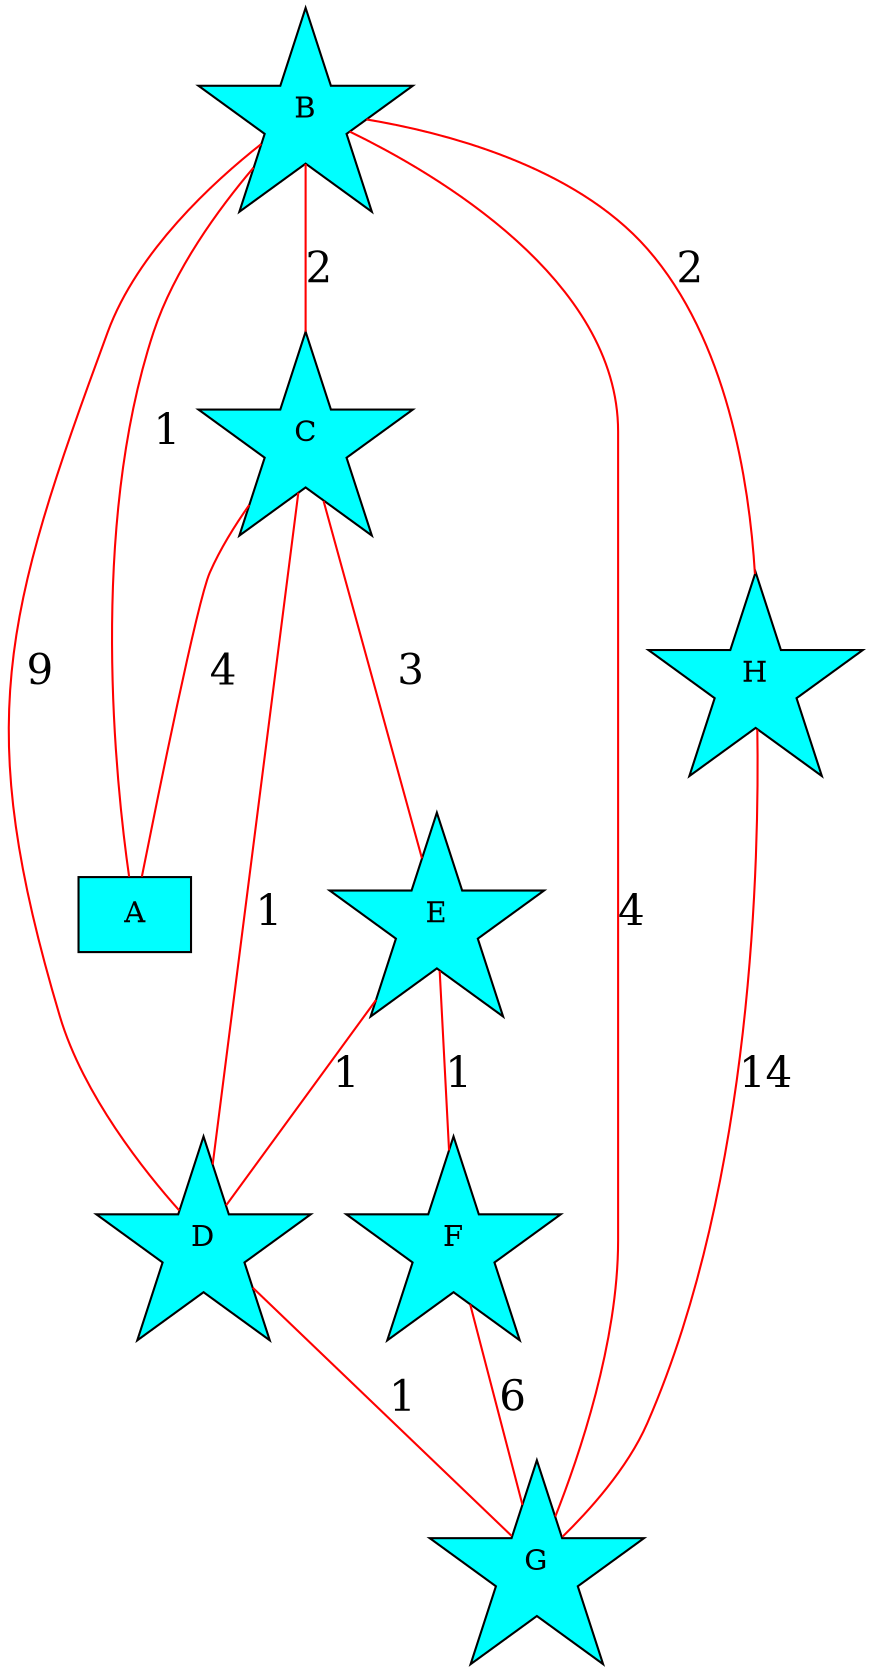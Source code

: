 graph {
node [shape="star" style="filled" fillcolor="aqua"];
edge [fontsize="20pt" color="red"];
  A [shape="box"];
A [pos="10,5.5!"];
B [pos="7,8!"];
C [pos="7,4!"];
D [pos="4,4!"];
E [pos="4.5,1!"];
F [pos="1,2.5!"];
G [pos="1.5,6!"];
H [pos="4,8!"];



  B -- C [label="2"];
  B -- A [label="1"];
  B -- D [label="9"];
  B -- G [label="4"];
  B -- H [label="2"];
  H -- G [label="14"];
  D -- G [label="1"];
  F -- G [label="6"];
  C -- A [label="4"];
  C -- D [label="1"];
  C -- E [label="3"];
  E -- D [label="1"];
  E -- F [label="1"];
}

